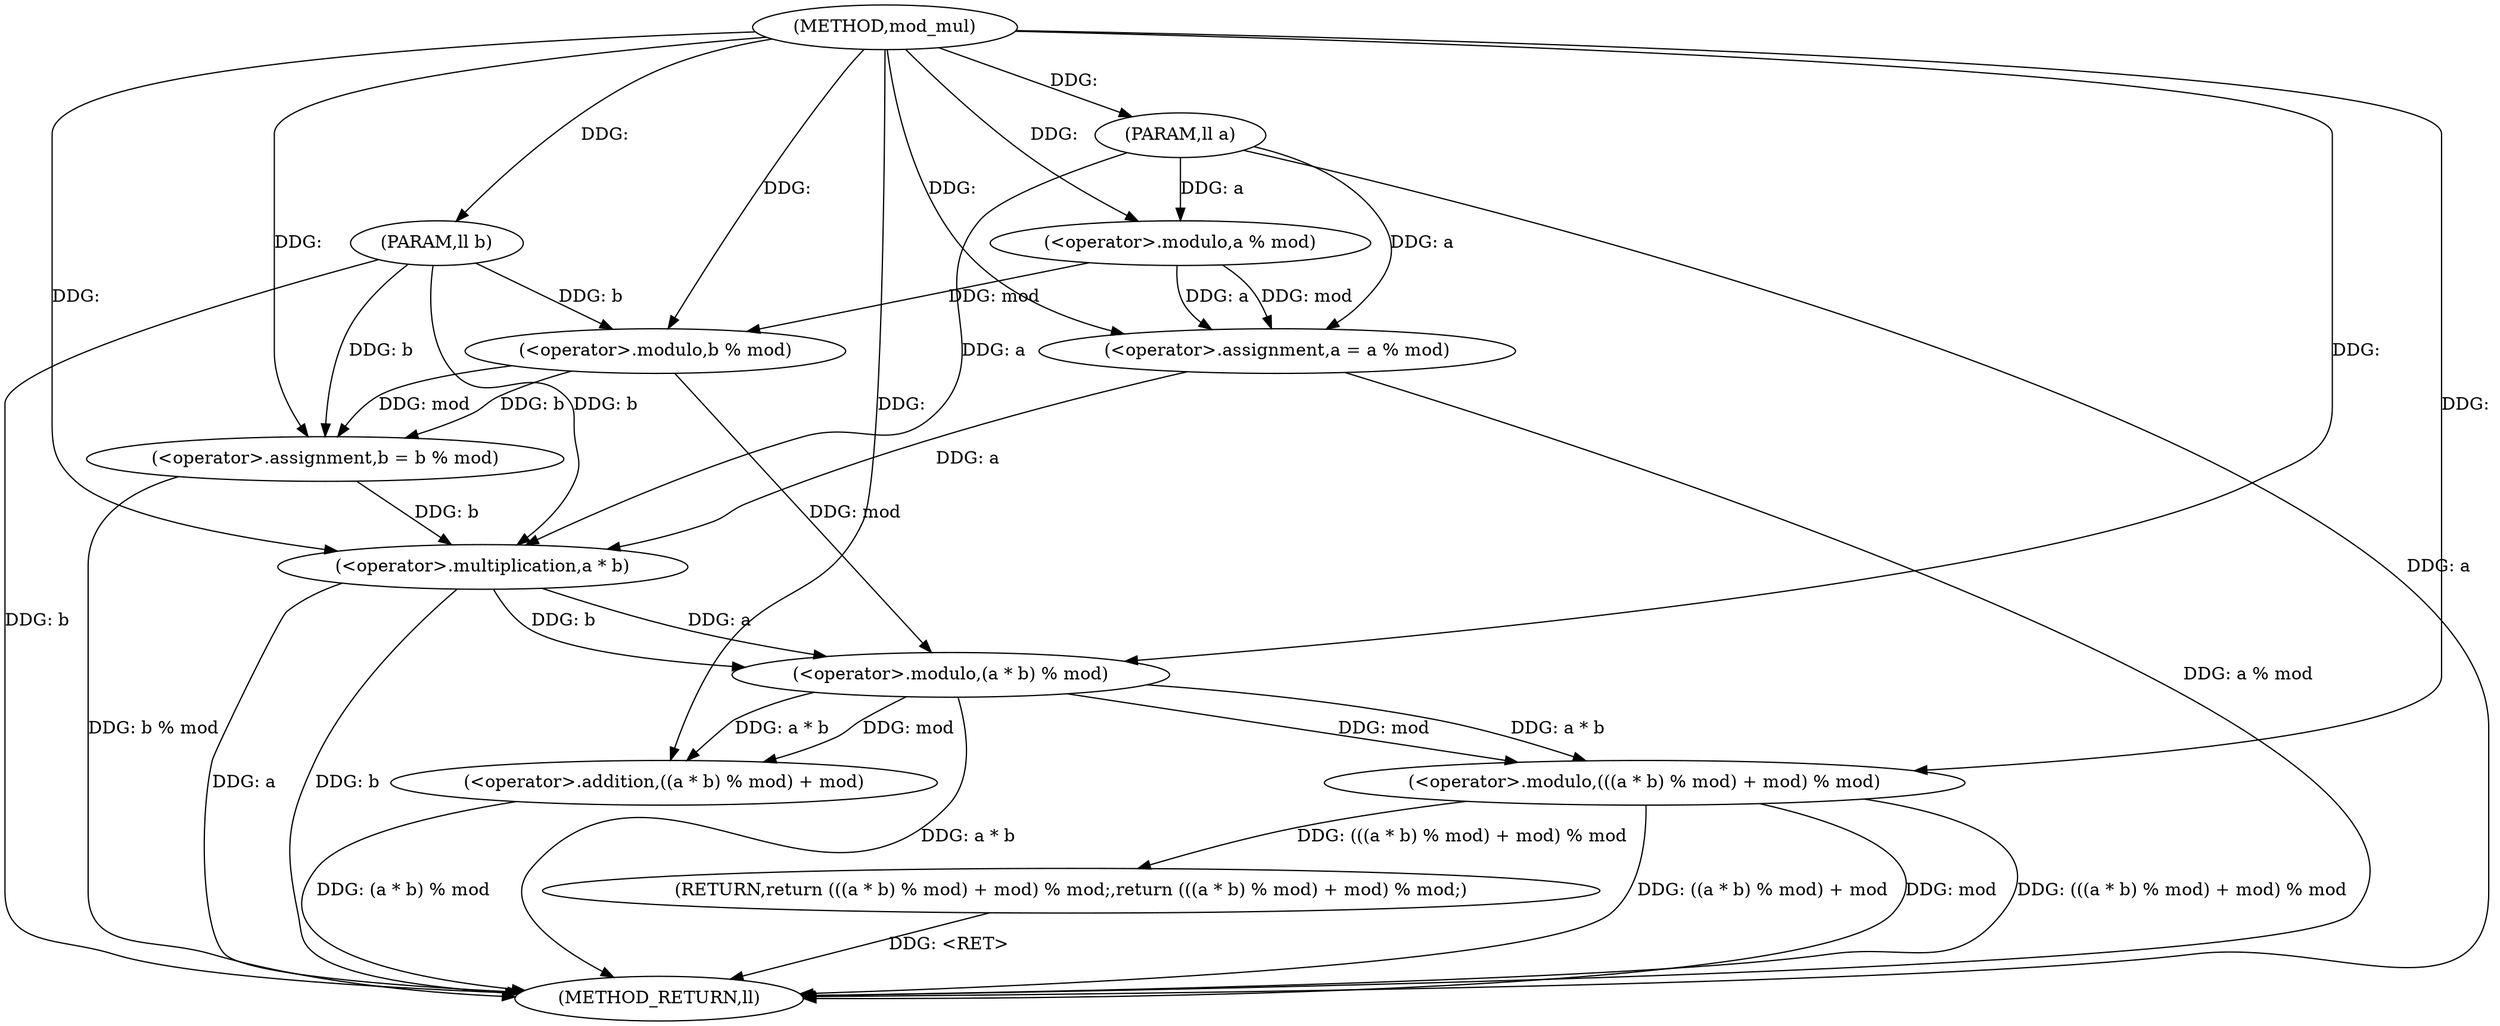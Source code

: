digraph "mod_mul" {  
"1000177" [label = "(METHOD,mod_mul)" ]
"1000201" [label = "(METHOD_RETURN,ll)" ]
"1000178" [label = "(PARAM,ll a)" ]
"1000179" [label = "(PARAM,ll b)" ]
"1000181" [label = "(<operator>.assignment,a = a % mod)" ]
"1000186" [label = "(<operator>.assignment,b = b % mod)" ]
"1000191" [label = "(RETURN,return (((a * b) % mod) + mod) % mod;,return (((a * b) % mod) + mod) % mod;)" ]
"1000192" [label = "(<operator>.modulo,(((a * b) % mod) + mod) % mod)" ]
"1000183" [label = "(<operator>.modulo,a % mod)" ]
"1000188" [label = "(<operator>.modulo,b % mod)" ]
"1000193" [label = "(<operator>.addition,((a * b) % mod) + mod)" ]
"1000194" [label = "(<operator>.modulo,(a * b) % mod)" ]
"1000195" [label = "(<operator>.multiplication,a * b)" ]
  "1000178" -> "1000201"  [ label = "DDG: a"] 
  "1000179" -> "1000201"  [ label = "DDG: b"] 
  "1000181" -> "1000201"  [ label = "DDG: a % mod"] 
  "1000186" -> "1000201"  [ label = "DDG: b % mod"] 
  "1000195" -> "1000201"  [ label = "DDG: a"] 
  "1000195" -> "1000201"  [ label = "DDG: b"] 
  "1000194" -> "1000201"  [ label = "DDG: a * b"] 
  "1000193" -> "1000201"  [ label = "DDG: (a * b) % mod"] 
  "1000192" -> "1000201"  [ label = "DDG: ((a * b) % mod) + mod"] 
  "1000192" -> "1000201"  [ label = "DDG: mod"] 
  "1000192" -> "1000201"  [ label = "DDG: (((a * b) % mod) + mod) % mod"] 
  "1000191" -> "1000201"  [ label = "DDG: <RET>"] 
  "1000177" -> "1000178"  [ label = "DDG: "] 
  "1000177" -> "1000179"  [ label = "DDG: "] 
  "1000183" -> "1000181"  [ label = "DDG: a"] 
  "1000183" -> "1000181"  [ label = "DDG: mod"] 
  "1000188" -> "1000186"  [ label = "DDG: mod"] 
  "1000188" -> "1000186"  [ label = "DDG: b"] 
  "1000192" -> "1000191"  [ label = "DDG: (((a * b) % mod) + mod) % mod"] 
  "1000178" -> "1000181"  [ label = "DDG: a"] 
  "1000177" -> "1000181"  [ label = "DDG: "] 
  "1000179" -> "1000186"  [ label = "DDG: b"] 
  "1000177" -> "1000186"  [ label = "DDG: "] 
  "1000178" -> "1000183"  [ label = "DDG: a"] 
  "1000177" -> "1000183"  [ label = "DDG: "] 
  "1000179" -> "1000188"  [ label = "DDG: b"] 
  "1000177" -> "1000188"  [ label = "DDG: "] 
  "1000183" -> "1000188"  [ label = "DDG: mod"] 
  "1000194" -> "1000192"  [ label = "DDG: mod"] 
  "1000177" -> "1000192"  [ label = "DDG: "] 
  "1000194" -> "1000192"  [ label = "DDG: a * b"] 
  "1000194" -> "1000193"  [ label = "DDG: mod"] 
  "1000194" -> "1000193"  [ label = "DDG: a * b"] 
  "1000177" -> "1000193"  [ label = "DDG: "] 
  "1000195" -> "1000194"  [ label = "DDG: b"] 
  "1000195" -> "1000194"  [ label = "DDG: a"] 
  "1000188" -> "1000194"  [ label = "DDG: mod"] 
  "1000177" -> "1000194"  [ label = "DDG: "] 
  "1000181" -> "1000195"  [ label = "DDG: a"] 
  "1000178" -> "1000195"  [ label = "DDG: a"] 
  "1000177" -> "1000195"  [ label = "DDG: "] 
  "1000186" -> "1000195"  [ label = "DDG: b"] 
  "1000179" -> "1000195"  [ label = "DDG: b"] 
}
